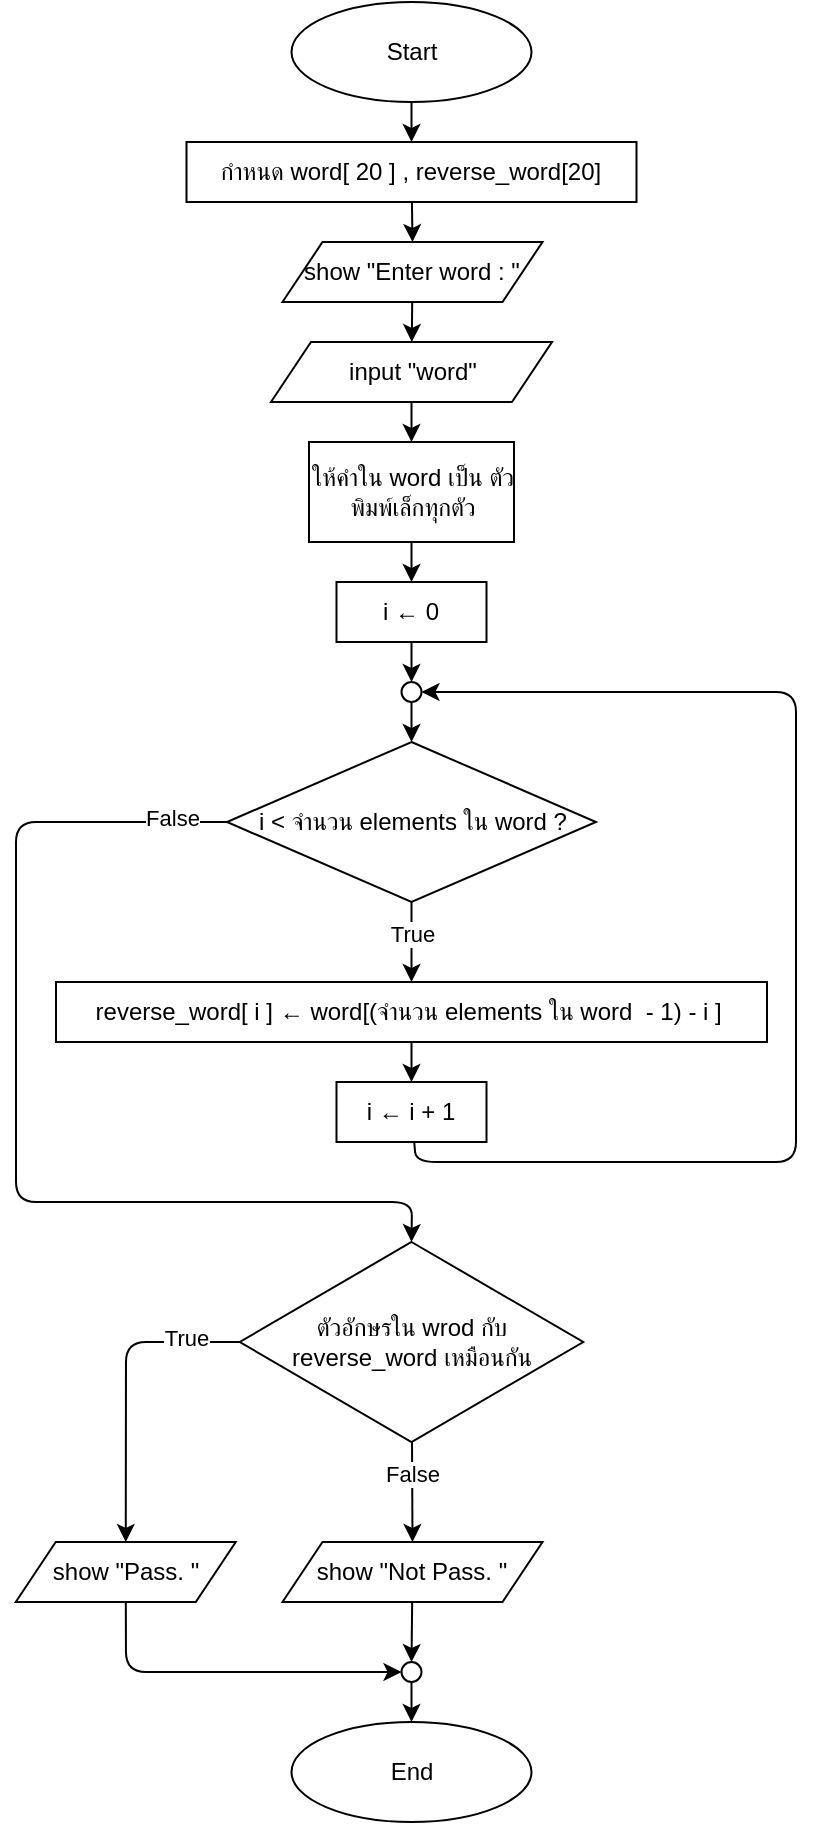 <mxfile>
    <diagram id="n-FMYDziyffSE7tyIZSa" name="Page-1">
        <mxGraphModel dx="729" dy="1397" grid="1" gridSize="10" guides="1" tooltips="1" connect="1" arrows="1" fold="1" page="1" pageScale="1" pageWidth="850" pageHeight="1100" math="0" shadow="0">
            <root>
                <mxCell id="0"/>
                <mxCell id="1" parent="0"/>
                <mxCell id="25" value="Start" style="ellipse;whiteSpace=wrap;html=1;" vertex="1" parent="1">
                    <mxGeometry x="267.75" y="-1080" width="120" height="50" as="geometry"/>
                </mxCell>
                <mxCell id="49" value="" style="edgeStyle=none;html=1;" edge="1" parent="1" source="27" target="48">
                    <mxGeometry relative="1" as="geometry"/>
                </mxCell>
                <mxCell id="27" value="show &quot;Enter word : &quot;" style="shape=parallelogram;perimeter=parallelogramPerimeter;whiteSpace=wrap;html=1;fixedSize=1;" vertex="1" parent="1">
                    <mxGeometry x="263.25" y="-960" width="130" height="30" as="geometry"/>
                </mxCell>
                <mxCell id="52" style="edgeStyle=none;html=1;entryX=0.5;entryY=0;entryDx=0;entryDy=0;" edge="1" parent="1" source="31" target="27">
                    <mxGeometry relative="1" as="geometry"/>
                </mxCell>
                <mxCell id="31" value="กำหนด word[ 20 ] , reverse_word[20]" style="rounded=0;whiteSpace=wrap;html=1;" vertex="1" parent="1">
                    <mxGeometry x="215.25" y="-1010" width="225" height="30" as="geometry"/>
                </mxCell>
                <mxCell id="59" style="edgeStyle=none;html=1;" edge="1" parent="1" source="33" target="58">
                    <mxGeometry relative="1" as="geometry"/>
                </mxCell>
                <mxCell id="33" value="&lt;span style=&quot;color: rgb(0, 0, 0);&quot;&gt;ให้คำใน word เป็น ตัวพิมพ์เล็กทุกตัว&lt;/span&gt;" style="rounded=0;whiteSpace=wrap;html=1;" vertex="1" parent="1">
                    <mxGeometry x="276.5" y="-860" width="102.5" height="50" as="geometry"/>
                </mxCell>
                <mxCell id="56" value="" style="edgeStyle=none;html=1;" edge="1" parent="1" source="48" target="33">
                    <mxGeometry relative="1" as="geometry"/>
                </mxCell>
                <mxCell id="48" value="input &quot;word&quot;" style="shape=parallelogram;perimeter=parallelogramPerimeter;whiteSpace=wrap;html=1;fixedSize=1;" vertex="1" parent="1">
                    <mxGeometry x="257.5" y="-910" width="140.5" height="30" as="geometry"/>
                </mxCell>
                <mxCell id="51" style="edgeStyle=none;html=1;entryX=0.5;entryY=0;entryDx=0;entryDy=0;" edge="1" parent="1" source="25" target="31">
                    <mxGeometry relative="1" as="geometry"/>
                </mxCell>
                <mxCell id="65" style="edgeStyle=none;html=1;entryX=0.5;entryY=0;entryDx=0;entryDy=0;" edge="1" parent="1" source="58" target="63">
                    <mxGeometry relative="1" as="geometry"/>
                </mxCell>
                <mxCell id="58" value="i ← 0" style="rounded=0;whiteSpace=wrap;html=1;" vertex="1" parent="1">
                    <mxGeometry x="290.25" y="-790" width="75" height="30" as="geometry"/>
                </mxCell>
                <mxCell id="62" value="" style="edgeStyle=none;html=1;" edge="1" parent="1" source="63" target="64">
                    <mxGeometry relative="1" as="geometry"/>
                </mxCell>
                <mxCell id="63" value="" style="ellipse;whiteSpace=wrap;html=1;aspect=fixed;" vertex="1" parent="1">
                    <mxGeometry x="322.75" y="-740" width="10" height="10" as="geometry"/>
                </mxCell>
                <mxCell id="67" value="" style="edgeStyle=none;html=1;" edge="1" parent="1" source="64" target="66">
                    <mxGeometry relative="1" as="geometry"/>
                </mxCell>
                <mxCell id="68" value="True" style="edgeLabel;html=1;align=center;verticalAlign=middle;resizable=0;points=[];" vertex="1" connectable="0" parent="67">
                    <mxGeometry x="-0.236" relative="1" as="geometry">
                        <mxPoint as="offset"/>
                    </mxGeometry>
                </mxCell>
                <mxCell id="74" style="edgeStyle=none;html=1;entryX=0.5;entryY=0;entryDx=0;entryDy=0;" edge="1" parent="1" source="64" target="73">
                    <mxGeometry relative="1" as="geometry">
                        <Array as="points">
                            <mxPoint x="130" y="-670"/>
                            <mxPoint x="130" y="-480"/>
                            <mxPoint x="328" y="-480"/>
                        </Array>
                    </mxGeometry>
                </mxCell>
                <mxCell id="75" value="False" style="edgeLabel;html=1;align=center;verticalAlign=middle;resizable=0;points=[];" vertex="1" connectable="0" parent="74">
                    <mxGeometry x="-0.892" y="-2" relative="1" as="geometry">
                        <mxPoint as="offset"/>
                    </mxGeometry>
                </mxCell>
                <mxCell id="64" value="i &amp;lt; จำนวน elements ใน word ?" style="rhombus;whiteSpace=wrap;html=1;" vertex="1" parent="1">
                    <mxGeometry x="235.5" y="-710" width="184.5" height="80" as="geometry"/>
                </mxCell>
                <mxCell id="71" style="edgeStyle=none;html=1;entryX=0.5;entryY=0;entryDx=0;entryDy=0;" edge="1" parent="1" source="66" target="70">
                    <mxGeometry relative="1" as="geometry"/>
                </mxCell>
                <mxCell id="66" value="reverse_word[ i ]&amp;nbsp;&lt;span style=&quot;color: rgb(0, 0, 0);&quot;&gt;←&amp;nbsp;&lt;/span&gt;word[(&lt;span style=&quot;color: rgb(0, 0, 0);&quot;&gt;จำนวน elements ใน word&amp;nbsp; - 1&lt;/span&gt;) - i ]&amp;nbsp;" style="rounded=0;whiteSpace=wrap;html=1;" vertex="1" parent="1">
                    <mxGeometry x="150" y="-590" width="355.5" height="30" as="geometry"/>
                </mxCell>
                <mxCell id="72" style="edgeStyle=none;html=1;entryX=1;entryY=0.5;entryDx=0;entryDy=0;" edge="1" parent="1" source="70" target="63">
                    <mxGeometry relative="1" as="geometry">
                        <mxPoint x="520" y="-760" as="targetPoint"/>
                        <Array as="points">
                            <mxPoint x="330" y="-500"/>
                            <mxPoint x="520" y="-500"/>
                            <mxPoint x="520" y="-735"/>
                        </Array>
                    </mxGeometry>
                </mxCell>
                <mxCell id="70" value="i ← i + 1" style="rounded=0;whiteSpace=wrap;html=1;" vertex="1" parent="1">
                    <mxGeometry x="290.25" y="-540" width="75" height="30" as="geometry"/>
                </mxCell>
                <mxCell id="76" style="edgeStyle=none;html=1;entryX=0.5;entryY=0;entryDx=0;entryDy=0;" edge="1" parent="1" source="73" target="77">
                    <mxGeometry relative="1" as="geometry">
                        <mxPoint x="190" y="-410" as="targetPoint"/>
                    </mxGeometry>
                </mxCell>
                <mxCell id="78" value="False" style="edgeLabel;html=1;align=center;verticalAlign=middle;resizable=0;points=[];" vertex="1" connectable="0" parent="76">
                    <mxGeometry x="-0.38" relative="1" as="geometry">
                        <mxPoint as="offset"/>
                    </mxGeometry>
                </mxCell>
                <mxCell id="80" style="edgeStyle=none;html=1;entryX=0.5;entryY=0;entryDx=0;entryDy=0;" edge="1" parent="1" source="73" target="79">
                    <mxGeometry relative="1" as="geometry">
                        <Array as="points">
                            <mxPoint x="185" y="-410"/>
                        </Array>
                    </mxGeometry>
                </mxCell>
                <mxCell id="81" value="True" style="edgeLabel;html=1;align=center;verticalAlign=middle;resizable=0;points=[];" vertex="1" connectable="0" parent="80">
                    <mxGeometry x="-0.648" y="-2" relative="1" as="geometry">
                        <mxPoint as="offset"/>
                    </mxGeometry>
                </mxCell>
                <mxCell id="73" value="ตัวอักษรใน wrod กับ reverse_word เหมือนกัน" style="rhombus;whiteSpace=wrap;html=1;" vertex="1" parent="1">
                    <mxGeometry x="241.88" y="-460" width="171.75" height="100" as="geometry"/>
                </mxCell>
                <mxCell id="83" style="edgeStyle=none;html=1;entryX=0.5;entryY=0;entryDx=0;entryDy=0;" edge="1" parent="1" source="77" target="82">
                    <mxGeometry relative="1" as="geometry"/>
                </mxCell>
                <mxCell id="77" value="show &quot;Not Pass. &quot;" style="shape=parallelogram;perimeter=parallelogramPerimeter;whiteSpace=wrap;html=1;fixedSize=1;" vertex="1" parent="1">
                    <mxGeometry x="263.25" y="-310" width="130" height="30" as="geometry"/>
                </mxCell>
                <mxCell id="84" style="edgeStyle=none;html=1;entryX=0;entryY=0.5;entryDx=0;entryDy=0;" edge="1" parent="1" source="79" target="82">
                    <mxGeometry relative="1" as="geometry">
                        <Array as="points">
                            <mxPoint x="185" y="-245"/>
                        </Array>
                    </mxGeometry>
                </mxCell>
                <mxCell id="79" value="show &quot;Pass. &quot;" style="shape=parallelogram;perimeter=parallelogramPerimeter;whiteSpace=wrap;html=1;fixedSize=1;" vertex="1" parent="1">
                    <mxGeometry x="129.88" y="-310" width="110" height="30" as="geometry"/>
                </mxCell>
                <mxCell id="86" style="edgeStyle=none;html=1;entryX=0.5;entryY=0;entryDx=0;entryDy=0;" edge="1" parent="1" source="82" target="85">
                    <mxGeometry relative="1" as="geometry"/>
                </mxCell>
                <mxCell id="82" value="" style="ellipse;whiteSpace=wrap;html=1;aspect=fixed;" vertex="1" parent="1">
                    <mxGeometry x="322.75" y="-250" width="10" height="10" as="geometry"/>
                </mxCell>
                <mxCell id="85" value="End" style="ellipse;whiteSpace=wrap;html=1;" vertex="1" parent="1">
                    <mxGeometry x="267.75" y="-220" width="120" height="50" as="geometry"/>
                </mxCell>
            </root>
        </mxGraphModel>
    </diagram>
</mxfile>